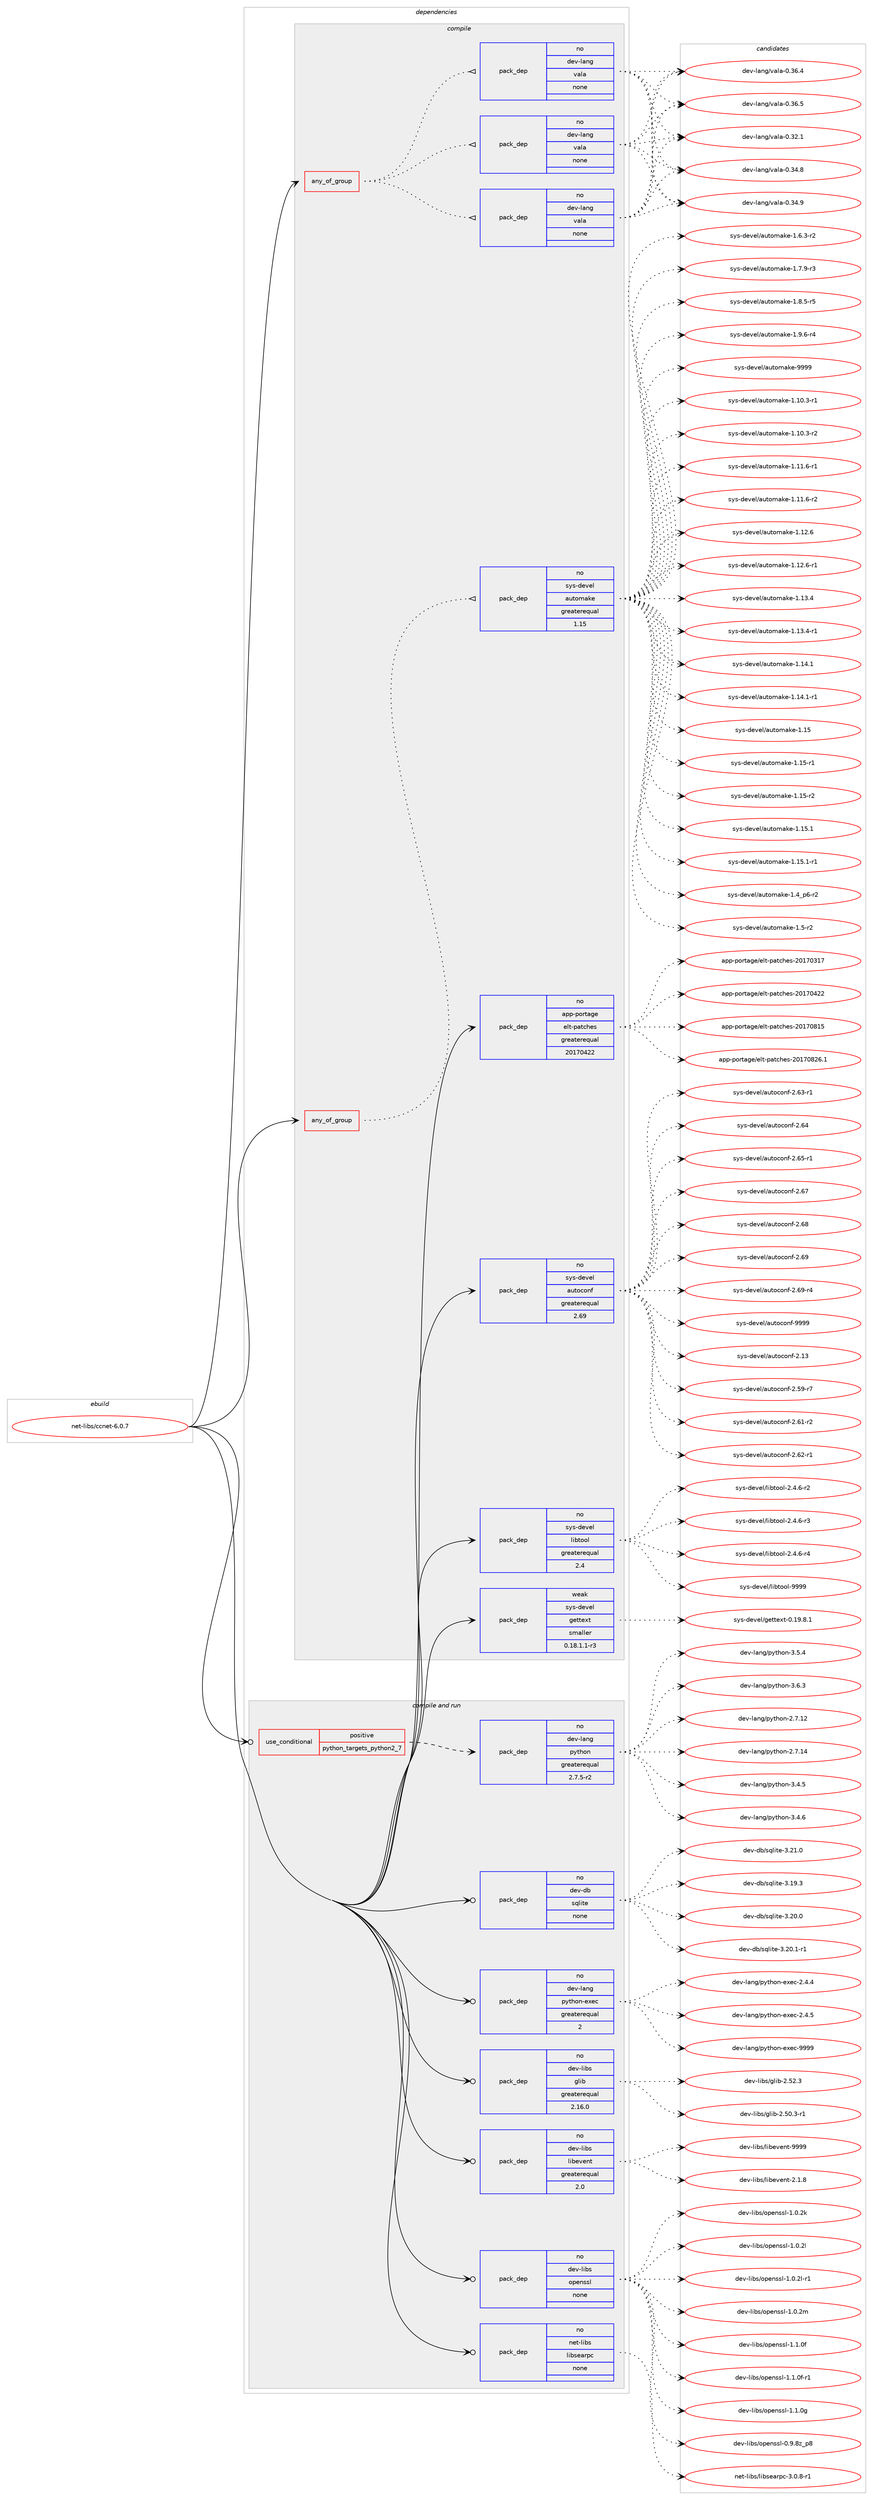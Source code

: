 digraph prolog {

# *************
# Graph options
# *************

newrank=true;
concentrate=true;
compound=true;
graph [rankdir=LR,fontname=Helvetica,fontsize=10,ranksep=1.5];#, ranksep=2.5, nodesep=0.2];
edge  [arrowhead=vee];
node  [fontname=Helvetica,fontsize=10];

# **********
# The ebuild
# **********

subgraph cluster_leftcol {
color=gray;
rank=same;
label=<<i>ebuild</i>>;
id [label="net-libs/ccnet-6.0.7", color=red, width=4, href="../net-libs/ccnet-6.0.7.svg"];
}

# ****************
# The dependencies
# ****************

subgraph cluster_midcol {
color=gray;
label=<<i>dependencies</i>>;
subgraph cluster_compile {
fillcolor="#eeeeee";
style=filled;
label=<<i>compile</i>>;
subgraph any6709 {
dependency415570 [label=<<TABLE BORDER="0" CELLBORDER="1" CELLSPACING="0" CELLPADDING="4"><TR><TD CELLPADDING="10">any_of_group</TD></TR></TABLE>>, shape=none, color=red];subgraph pack305809 {
dependency415571 [label=<<TABLE BORDER="0" CELLBORDER="1" CELLSPACING="0" CELLPADDING="4" WIDTH="220"><TR><TD ROWSPAN="6" CELLPADDING="30">pack_dep</TD></TR><TR><TD WIDTH="110">no</TD></TR><TR><TD>dev-lang</TD></TR><TR><TD>vala</TD></TR><TR><TD>none</TD></TR><TR><TD></TD></TR></TABLE>>, shape=none, color=blue];
}
dependency415570:e -> dependency415571:w [weight=20,style="dotted",arrowhead="oinv"];
subgraph pack305810 {
dependency415572 [label=<<TABLE BORDER="0" CELLBORDER="1" CELLSPACING="0" CELLPADDING="4" WIDTH="220"><TR><TD ROWSPAN="6" CELLPADDING="30">pack_dep</TD></TR><TR><TD WIDTH="110">no</TD></TR><TR><TD>dev-lang</TD></TR><TR><TD>vala</TD></TR><TR><TD>none</TD></TR><TR><TD></TD></TR></TABLE>>, shape=none, color=blue];
}
dependency415570:e -> dependency415572:w [weight=20,style="dotted",arrowhead="oinv"];
subgraph pack305811 {
dependency415573 [label=<<TABLE BORDER="0" CELLBORDER="1" CELLSPACING="0" CELLPADDING="4" WIDTH="220"><TR><TD ROWSPAN="6" CELLPADDING="30">pack_dep</TD></TR><TR><TD WIDTH="110">no</TD></TR><TR><TD>dev-lang</TD></TR><TR><TD>vala</TD></TR><TR><TD>none</TD></TR><TR><TD></TD></TR></TABLE>>, shape=none, color=blue];
}
dependency415570:e -> dependency415573:w [weight=20,style="dotted",arrowhead="oinv"];
}
id:e -> dependency415570:w [weight=20,style="solid",arrowhead="vee"];
subgraph any6710 {
dependency415574 [label=<<TABLE BORDER="0" CELLBORDER="1" CELLSPACING="0" CELLPADDING="4"><TR><TD CELLPADDING="10">any_of_group</TD></TR></TABLE>>, shape=none, color=red];subgraph pack305812 {
dependency415575 [label=<<TABLE BORDER="0" CELLBORDER="1" CELLSPACING="0" CELLPADDING="4" WIDTH="220"><TR><TD ROWSPAN="6" CELLPADDING="30">pack_dep</TD></TR><TR><TD WIDTH="110">no</TD></TR><TR><TD>sys-devel</TD></TR><TR><TD>automake</TD></TR><TR><TD>greaterequal</TD></TR><TR><TD>1.15</TD></TR></TABLE>>, shape=none, color=blue];
}
dependency415574:e -> dependency415575:w [weight=20,style="dotted",arrowhead="oinv"];
}
id:e -> dependency415574:w [weight=20,style="solid",arrowhead="vee"];
subgraph pack305813 {
dependency415576 [label=<<TABLE BORDER="0" CELLBORDER="1" CELLSPACING="0" CELLPADDING="4" WIDTH="220"><TR><TD ROWSPAN="6" CELLPADDING="30">pack_dep</TD></TR><TR><TD WIDTH="110">no</TD></TR><TR><TD>app-portage</TD></TR><TR><TD>elt-patches</TD></TR><TR><TD>greaterequal</TD></TR><TR><TD>20170422</TD></TR></TABLE>>, shape=none, color=blue];
}
id:e -> dependency415576:w [weight=20,style="solid",arrowhead="vee"];
subgraph pack305814 {
dependency415577 [label=<<TABLE BORDER="0" CELLBORDER="1" CELLSPACING="0" CELLPADDING="4" WIDTH="220"><TR><TD ROWSPAN="6" CELLPADDING="30">pack_dep</TD></TR><TR><TD WIDTH="110">no</TD></TR><TR><TD>sys-devel</TD></TR><TR><TD>autoconf</TD></TR><TR><TD>greaterequal</TD></TR><TR><TD>2.69</TD></TR></TABLE>>, shape=none, color=blue];
}
id:e -> dependency415577:w [weight=20,style="solid",arrowhead="vee"];
subgraph pack305815 {
dependency415578 [label=<<TABLE BORDER="0" CELLBORDER="1" CELLSPACING="0" CELLPADDING="4" WIDTH="220"><TR><TD ROWSPAN="6" CELLPADDING="30">pack_dep</TD></TR><TR><TD WIDTH="110">no</TD></TR><TR><TD>sys-devel</TD></TR><TR><TD>libtool</TD></TR><TR><TD>greaterequal</TD></TR><TR><TD>2.4</TD></TR></TABLE>>, shape=none, color=blue];
}
id:e -> dependency415578:w [weight=20,style="solid",arrowhead="vee"];
subgraph pack305816 {
dependency415579 [label=<<TABLE BORDER="0" CELLBORDER="1" CELLSPACING="0" CELLPADDING="4" WIDTH="220"><TR><TD ROWSPAN="6" CELLPADDING="30">pack_dep</TD></TR><TR><TD WIDTH="110">weak</TD></TR><TR><TD>sys-devel</TD></TR><TR><TD>gettext</TD></TR><TR><TD>smaller</TD></TR><TR><TD>0.18.1.1-r3</TD></TR></TABLE>>, shape=none, color=blue];
}
id:e -> dependency415579:w [weight=20,style="solid",arrowhead="vee"];
}
subgraph cluster_compileandrun {
fillcolor="#eeeeee";
style=filled;
label=<<i>compile and run</i>>;
subgraph cond102860 {
dependency415580 [label=<<TABLE BORDER="0" CELLBORDER="1" CELLSPACING="0" CELLPADDING="4"><TR><TD ROWSPAN="3" CELLPADDING="10">use_conditional</TD></TR><TR><TD>positive</TD></TR><TR><TD>python_targets_python2_7</TD></TR></TABLE>>, shape=none, color=red];
subgraph pack305817 {
dependency415581 [label=<<TABLE BORDER="0" CELLBORDER="1" CELLSPACING="0" CELLPADDING="4" WIDTH="220"><TR><TD ROWSPAN="6" CELLPADDING="30">pack_dep</TD></TR><TR><TD WIDTH="110">no</TD></TR><TR><TD>dev-lang</TD></TR><TR><TD>python</TD></TR><TR><TD>greaterequal</TD></TR><TR><TD>2.7.5-r2</TD></TR></TABLE>>, shape=none, color=blue];
}
dependency415580:e -> dependency415581:w [weight=20,style="dashed",arrowhead="vee"];
}
id:e -> dependency415580:w [weight=20,style="solid",arrowhead="odotvee"];
subgraph pack305818 {
dependency415582 [label=<<TABLE BORDER="0" CELLBORDER="1" CELLSPACING="0" CELLPADDING="4" WIDTH="220"><TR><TD ROWSPAN="6" CELLPADDING="30">pack_dep</TD></TR><TR><TD WIDTH="110">no</TD></TR><TR><TD>dev-db</TD></TR><TR><TD>sqlite</TD></TR><TR><TD>none</TD></TR><TR><TD></TD></TR></TABLE>>, shape=none, color=blue];
}
id:e -> dependency415582:w [weight=20,style="solid",arrowhead="odotvee"];
subgraph pack305819 {
dependency415583 [label=<<TABLE BORDER="0" CELLBORDER="1" CELLSPACING="0" CELLPADDING="4" WIDTH="220"><TR><TD ROWSPAN="6" CELLPADDING="30">pack_dep</TD></TR><TR><TD WIDTH="110">no</TD></TR><TR><TD>dev-lang</TD></TR><TR><TD>python-exec</TD></TR><TR><TD>greaterequal</TD></TR><TR><TD>2</TD></TR></TABLE>>, shape=none, color=blue];
}
id:e -> dependency415583:w [weight=20,style="solid",arrowhead="odotvee"];
subgraph pack305820 {
dependency415584 [label=<<TABLE BORDER="0" CELLBORDER="1" CELLSPACING="0" CELLPADDING="4" WIDTH="220"><TR><TD ROWSPAN="6" CELLPADDING="30">pack_dep</TD></TR><TR><TD WIDTH="110">no</TD></TR><TR><TD>dev-libs</TD></TR><TR><TD>glib</TD></TR><TR><TD>greaterequal</TD></TR><TR><TD>2.16.0</TD></TR></TABLE>>, shape=none, color=blue];
}
id:e -> dependency415584:w [weight=20,style="solid",arrowhead="odotvee"];
subgraph pack305821 {
dependency415585 [label=<<TABLE BORDER="0" CELLBORDER="1" CELLSPACING="0" CELLPADDING="4" WIDTH="220"><TR><TD ROWSPAN="6" CELLPADDING="30">pack_dep</TD></TR><TR><TD WIDTH="110">no</TD></TR><TR><TD>dev-libs</TD></TR><TR><TD>libevent</TD></TR><TR><TD>greaterequal</TD></TR><TR><TD>2.0</TD></TR></TABLE>>, shape=none, color=blue];
}
id:e -> dependency415585:w [weight=20,style="solid",arrowhead="odotvee"];
subgraph pack305822 {
dependency415586 [label=<<TABLE BORDER="0" CELLBORDER="1" CELLSPACING="0" CELLPADDING="4" WIDTH="220"><TR><TD ROWSPAN="6" CELLPADDING="30">pack_dep</TD></TR><TR><TD WIDTH="110">no</TD></TR><TR><TD>dev-libs</TD></TR><TR><TD>openssl</TD></TR><TR><TD>none</TD></TR><TR><TD></TD></TR></TABLE>>, shape=none, color=blue];
}
id:e -> dependency415586:w [weight=20,style="solid",arrowhead="odotvee"];
subgraph pack305823 {
dependency415587 [label=<<TABLE BORDER="0" CELLBORDER="1" CELLSPACING="0" CELLPADDING="4" WIDTH="220"><TR><TD ROWSPAN="6" CELLPADDING="30">pack_dep</TD></TR><TR><TD WIDTH="110">no</TD></TR><TR><TD>net-libs</TD></TR><TR><TD>libsearpc</TD></TR><TR><TD>none</TD></TR><TR><TD></TD></TR></TABLE>>, shape=none, color=blue];
}
id:e -> dependency415587:w [weight=20,style="solid",arrowhead="odotvee"];
}
subgraph cluster_run {
fillcolor="#eeeeee";
style=filled;
label=<<i>run</i>>;
}
}

# **************
# The candidates
# **************

subgraph cluster_choices {
rank=same;
color=gray;
label=<<i>candidates</i>>;

subgraph choice305809 {
color=black;
nodesep=1;
choice100101118451089711010347118971089745484651504649 [label="dev-lang/vala-0.32.1", color=red, width=4,href="../dev-lang/vala-0.32.1.svg"];
choice100101118451089711010347118971089745484651524656 [label="dev-lang/vala-0.34.8", color=red, width=4,href="../dev-lang/vala-0.34.8.svg"];
choice100101118451089711010347118971089745484651524657 [label="dev-lang/vala-0.34.9", color=red, width=4,href="../dev-lang/vala-0.34.9.svg"];
choice100101118451089711010347118971089745484651544652 [label="dev-lang/vala-0.36.4", color=red, width=4,href="../dev-lang/vala-0.36.4.svg"];
choice100101118451089711010347118971089745484651544653 [label="dev-lang/vala-0.36.5", color=red, width=4,href="../dev-lang/vala-0.36.5.svg"];
dependency415571:e -> choice100101118451089711010347118971089745484651504649:w [style=dotted,weight="100"];
dependency415571:e -> choice100101118451089711010347118971089745484651524656:w [style=dotted,weight="100"];
dependency415571:e -> choice100101118451089711010347118971089745484651524657:w [style=dotted,weight="100"];
dependency415571:e -> choice100101118451089711010347118971089745484651544652:w [style=dotted,weight="100"];
dependency415571:e -> choice100101118451089711010347118971089745484651544653:w [style=dotted,weight="100"];
}
subgraph choice305810 {
color=black;
nodesep=1;
choice100101118451089711010347118971089745484651504649 [label="dev-lang/vala-0.32.1", color=red, width=4,href="../dev-lang/vala-0.32.1.svg"];
choice100101118451089711010347118971089745484651524656 [label="dev-lang/vala-0.34.8", color=red, width=4,href="../dev-lang/vala-0.34.8.svg"];
choice100101118451089711010347118971089745484651524657 [label="dev-lang/vala-0.34.9", color=red, width=4,href="../dev-lang/vala-0.34.9.svg"];
choice100101118451089711010347118971089745484651544652 [label="dev-lang/vala-0.36.4", color=red, width=4,href="../dev-lang/vala-0.36.4.svg"];
choice100101118451089711010347118971089745484651544653 [label="dev-lang/vala-0.36.5", color=red, width=4,href="../dev-lang/vala-0.36.5.svg"];
dependency415572:e -> choice100101118451089711010347118971089745484651504649:w [style=dotted,weight="100"];
dependency415572:e -> choice100101118451089711010347118971089745484651524656:w [style=dotted,weight="100"];
dependency415572:e -> choice100101118451089711010347118971089745484651524657:w [style=dotted,weight="100"];
dependency415572:e -> choice100101118451089711010347118971089745484651544652:w [style=dotted,weight="100"];
dependency415572:e -> choice100101118451089711010347118971089745484651544653:w [style=dotted,weight="100"];
}
subgraph choice305811 {
color=black;
nodesep=1;
choice100101118451089711010347118971089745484651504649 [label="dev-lang/vala-0.32.1", color=red, width=4,href="../dev-lang/vala-0.32.1.svg"];
choice100101118451089711010347118971089745484651524656 [label="dev-lang/vala-0.34.8", color=red, width=4,href="../dev-lang/vala-0.34.8.svg"];
choice100101118451089711010347118971089745484651524657 [label="dev-lang/vala-0.34.9", color=red, width=4,href="../dev-lang/vala-0.34.9.svg"];
choice100101118451089711010347118971089745484651544652 [label="dev-lang/vala-0.36.4", color=red, width=4,href="../dev-lang/vala-0.36.4.svg"];
choice100101118451089711010347118971089745484651544653 [label="dev-lang/vala-0.36.5", color=red, width=4,href="../dev-lang/vala-0.36.5.svg"];
dependency415573:e -> choice100101118451089711010347118971089745484651504649:w [style=dotted,weight="100"];
dependency415573:e -> choice100101118451089711010347118971089745484651524656:w [style=dotted,weight="100"];
dependency415573:e -> choice100101118451089711010347118971089745484651524657:w [style=dotted,weight="100"];
dependency415573:e -> choice100101118451089711010347118971089745484651544652:w [style=dotted,weight="100"];
dependency415573:e -> choice100101118451089711010347118971089745484651544653:w [style=dotted,weight="100"];
}
subgraph choice305812 {
color=black;
nodesep=1;
choice11512111545100101118101108479711711611110997107101454946494846514511449 [label="sys-devel/automake-1.10.3-r1", color=red, width=4,href="../sys-devel/automake-1.10.3-r1.svg"];
choice11512111545100101118101108479711711611110997107101454946494846514511450 [label="sys-devel/automake-1.10.3-r2", color=red, width=4,href="../sys-devel/automake-1.10.3-r2.svg"];
choice11512111545100101118101108479711711611110997107101454946494946544511449 [label="sys-devel/automake-1.11.6-r1", color=red, width=4,href="../sys-devel/automake-1.11.6-r1.svg"];
choice11512111545100101118101108479711711611110997107101454946494946544511450 [label="sys-devel/automake-1.11.6-r2", color=red, width=4,href="../sys-devel/automake-1.11.6-r2.svg"];
choice1151211154510010111810110847971171161111099710710145494649504654 [label="sys-devel/automake-1.12.6", color=red, width=4,href="../sys-devel/automake-1.12.6.svg"];
choice11512111545100101118101108479711711611110997107101454946495046544511449 [label="sys-devel/automake-1.12.6-r1", color=red, width=4,href="../sys-devel/automake-1.12.6-r1.svg"];
choice1151211154510010111810110847971171161111099710710145494649514652 [label="sys-devel/automake-1.13.4", color=red, width=4,href="../sys-devel/automake-1.13.4.svg"];
choice11512111545100101118101108479711711611110997107101454946495146524511449 [label="sys-devel/automake-1.13.4-r1", color=red, width=4,href="../sys-devel/automake-1.13.4-r1.svg"];
choice1151211154510010111810110847971171161111099710710145494649524649 [label="sys-devel/automake-1.14.1", color=red, width=4,href="../sys-devel/automake-1.14.1.svg"];
choice11512111545100101118101108479711711611110997107101454946495246494511449 [label="sys-devel/automake-1.14.1-r1", color=red, width=4,href="../sys-devel/automake-1.14.1-r1.svg"];
choice115121115451001011181011084797117116111109971071014549464953 [label="sys-devel/automake-1.15", color=red, width=4,href="../sys-devel/automake-1.15.svg"];
choice1151211154510010111810110847971171161111099710710145494649534511449 [label="sys-devel/automake-1.15-r1", color=red, width=4,href="../sys-devel/automake-1.15-r1.svg"];
choice1151211154510010111810110847971171161111099710710145494649534511450 [label="sys-devel/automake-1.15-r2", color=red, width=4,href="../sys-devel/automake-1.15-r2.svg"];
choice1151211154510010111810110847971171161111099710710145494649534649 [label="sys-devel/automake-1.15.1", color=red, width=4,href="../sys-devel/automake-1.15.1.svg"];
choice11512111545100101118101108479711711611110997107101454946495346494511449 [label="sys-devel/automake-1.15.1-r1", color=red, width=4,href="../sys-devel/automake-1.15.1-r1.svg"];
choice115121115451001011181011084797117116111109971071014549465295112544511450 [label="sys-devel/automake-1.4_p6-r2", color=red, width=4,href="../sys-devel/automake-1.4_p6-r2.svg"];
choice11512111545100101118101108479711711611110997107101454946534511450 [label="sys-devel/automake-1.5-r2", color=red, width=4,href="../sys-devel/automake-1.5-r2.svg"];
choice115121115451001011181011084797117116111109971071014549465446514511450 [label="sys-devel/automake-1.6.3-r2", color=red, width=4,href="../sys-devel/automake-1.6.3-r2.svg"];
choice115121115451001011181011084797117116111109971071014549465546574511451 [label="sys-devel/automake-1.7.9-r3", color=red, width=4,href="../sys-devel/automake-1.7.9-r3.svg"];
choice115121115451001011181011084797117116111109971071014549465646534511453 [label="sys-devel/automake-1.8.5-r5", color=red, width=4,href="../sys-devel/automake-1.8.5-r5.svg"];
choice115121115451001011181011084797117116111109971071014549465746544511452 [label="sys-devel/automake-1.9.6-r4", color=red, width=4,href="../sys-devel/automake-1.9.6-r4.svg"];
choice115121115451001011181011084797117116111109971071014557575757 [label="sys-devel/automake-9999", color=red, width=4,href="../sys-devel/automake-9999.svg"];
dependency415575:e -> choice11512111545100101118101108479711711611110997107101454946494846514511449:w [style=dotted,weight="100"];
dependency415575:e -> choice11512111545100101118101108479711711611110997107101454946494846514511450:w [style=dotted,weight="100"];
dependency415575:e -> choice11512111545100101118101108479711711611110997107101454946494946544511449:w [style=dotted,weight="100"];
dependency415575:e -> choice11512111545100101118101108479711711611110997107101454946494946544511450:w [style=dotted,weight="100"];
dependency415575:e -> choice1151211154510010111810110847971171161111099710710145494649504654:w [style=dotted,weight="100"];
dependency415575:e -> choice11512111545100101118101108479711711611110997107101454946495046544511449:w [style=dotted,weight="100"];
dependency415575:e -> choice1151211154510010111810110847971171161111099710710145494649514652:w [style=dotted,weight="100"];
dependency415575:e -> choice11512111545100101118101108479711711611110997107101454946495146524511449:w [style=dotted,weight="100"];
dependency415575:e -> choice1151211154510010111810110847971171161111099710710145494649524649:w [style=dotted,weight="100"];
dependency415575:e -> choice11512111545100101118101108479711711611110997107101454946495246494511449:w [style=dotted,weight="100"];
dependency415575:e -> choice115121115451001011181011084797117116111109971071014549464953:w [style=dotted,weight="100"];
dependency415575:e -> choice1151211154510010111810110847971171161111099710710145494649534511449:w [style=dotted,weight="100"];
dependency415575:e -> choice1151211154510010111810110847971171161111099710710145494649534511450:w [style=dotted,weight="100"];
dependency415575:e -> choice1151211154510010111810110847971171161111099710710145494649534649:w [style=dotted,weight="100"];
dependency415575:e -> choice11512111545100101118101108479711711611110997107101454946495346494511449:w [style=dotted,weight="100"];
dependency415575:e -> choice115121115451001011181011084797117116111109971071014549465295112544511450:w [style=dotted,weight="100"];
dependency415575:e -> choice11512111545100101118101108479711711611110997107101454946534511450:w [style=dotted,weight="100"];
dependency415575:e -> choice115121115451001011181011084797117116111109971071014549465446514511450:w [style=dotted,weight="100"];
dependency415575:e -> choice115121115451001011181011084797117116111109971071014549465546574511451:w [style=dotted,weight="100"];
dependency415575:e -> choice115121115451001011181011084797117116111109971071014549465646534511453:w [style=dotted,weight="100"];
dependency415575:e -> choice115121115451001011181011084797117116111109971071014549465746544511452:w [style=dotted,weight="100"];
dependency415575:e -> choice115121115451001011181011084797117116111109971071014557575757:w [style=dotted,weight="100"];
}
subgraph choice305813 {
color=black;
nodesep=1;
choice97112112451121111141169710310147101108116451129711699104101115455048495548514955 [label="app-portage/elt-patches-20170317", color=red, width=4,href="../app-portage/elt-patches-20170317.svg"];
choice97112112451121111141169710310147101108116451129711699104101115455048495548525050 [label="app-portage/elt-patches-20170422", color=red, width=4,href="../app-portage/elt-patches-20170422.svg"];
choice97112112451121111141169710310147101108116451129711699104101115455048495548564953 [label="app-portage/elt-patches-20170815", color=red, width=4,href="../app-portage/elt-patches-20170815.svg"];
choice971121124511211111411697103101471011081164511297116991041011154550484955485650544649 [label="app-portage/elt-patches-20170826.1", color=red, width=4,href="../app-portage/elt-patches-20170826.1.svg"];
dependency415576:e -> choice97112112451121111141169710310147101108116451129711699104101115455048495548514955:w [style=dotted,weight="100"];
dependency415576:e -> choice97112112451121111141169710310147101108116451129711699104101115455048495548525050:w [style=dotted,weight="100"];
dependency415576:e -> choice97112112451121111141169710310147101108116451129711699104101115455048495548564953:w [style=dotted,weight="100"];
dependency415576:e -> choice971121124511211111411697103101471011081164511297116991041011154550484955485650544649:w [style=dotted,weight="100"];
}
subgraph choice305814 {
color=black;
nodesep=1;
choice115121115451001011181011084797117116111991111101024550464951 [label="sys-devel/autoconf-2.13", color=red, width=4,href="../sys-devel/autoconf-2.13.svg"];
choice1151211154510010111810110847971171161119911111010245504653574511455 [label="sys-devel/autoconf-2.59-r7", color=red, width=4,href="../sys-devel/autoconf-2.59-r7.svg"];
choice1151211154510010111810110847971171161119911111010245504654494511450 [label="sys-devel/autoconf-2.61-r2", color=red, width=4,href="../sys-devel/autoconf-2.61-r2.svg"];
choice1151211154510010111810110847971171161119911111010245504654504511449 [label="sys-devel/autoconf-2.62-r1", color=red, width=4,href="../sys-devel/autoconf-2.62-r1.svg"];
choice1151211154510010111810110847971171161119911111010245504654514511449 [label="sys-devel/autoconf-2.63-r1", color=red, width=4,href="../sys-devel/autoconf-2.63-r1.svg"];
choice115121115451001011181011084797117116111991111101024550465452 [label="sys-devel/autoconf-2.64", color=red, width=4,href="../sys-devel/autoconf-2.64.svg"];
choice1151211154510010111810110847971171161119911111010245504654534511449 [label="sys-devel/autoconf-2.65-r1", color=red, width=4,href="../sys-devel/autoconf-2.65-r1.svg"];
choice115121115451001011181011084797117116111991111101024550465455 [label="sys-devel/autoconf-2.67", color=red, width=4,href="../sys-devel/autoconf-2.67.svg"];
choice115121115451001011181011084797117116111991111101024550465456 [label="sys-devel/autoconf-2.68", color=red, width=4,href="../sys-devel/autoconf-2.68.svg"];
choice115121115451001011181011084797117116111991111101024550465457 [label="sys-devel/autoconf-2.69", color=red, width=4,href="../sys-devel/autoconf-2.69.svg"];
choice1151211154510010111810110847971171161119911111010245504654574511452 [label="sys-devel/autoconf-2.69-r4", color=red, width=4,href="../sys-devel/autoconf-2.69-r4.svg"];
choice115121115451001011181011084797117116111991111101024557575757 [label="sys-devel/autoconf-9999", color=red, width=4,href="../sys-devel/autoconf-9999.svg"];
dependency415577:e -> choice115121115451001011181011084797117116111991111101024550464951:w [style=dotted,weight="100"];
dependency415577:e -> choice1151211154510010111810110847971171161119911111010245504653574511455:w [style=dotted,weight="100"];
dependency415577:e -> choice1151211154510010111810110847971171161119911111010245504654494511450:w [style=dotted,weight="100"];
dependency415577:e -> choice1151211154510010111810110847971171161119911111010245504654504511449:w [style=dotted,weight="100"];
dependency415577:e -> choice1151211154510010111810110847971171161119911111010245504654514511449:w [style=dotted,weight="100"];
dependency415577:e -> choice115121115451001011181011084797117116111991111101024550465452:w [style=dotted,weight="100"];
dependency415577:e -> choice1151211154510010111810110847971171161119911111010245504654534511449:w [style=dotted,weight="100"];
dependency415577:e -> choice115121115451001011181011084797117116111991111101024550465455:w [style=dotted,weight="100"];
dependency415577:e -> choice115121115451001011181011084797117116111991111101024550465456:w [style=dotted,weight="100"];
dependency415577:e -> choice115121115451001011181011084797117116111991111101024550465457:w [style=dotted,weight="100"];
dependency415577:e -> choice1151211154510010111810110847971171161119911111010245504654574511452:w [style=dotted,weight="100"];
dependency415577:e -> choice115121115451001011181011084797117116111991111101024557575757:w [style=dotted,weight="100"];
}
subgraph choice305815 {
color=black;
nodesep=1;
choice1151211154510010111810110847108105981161111111084550465246544511450 [label="sys-devel/libtool-2.4.6-r2", color=red, width=4,href="../sys-devel/libtool-2.4.6-r2.svg"];
choice1151211154510010111810110847108105981161111111084550465246544511451 [label="sys-devel/libtool-2.4.6-r3", color=red, width=4,href="../sys-devel/libtool-2.4.6-r3.svg"];
choice1151211154510010111810110847108105981161111111084550465246544511452 [label="sys-devel/libtool-2.4.6-r4", color=red, width=4,href="../sys-devel/libtool-2.4.6-r4.svg"];
choice1151211154510010111810110847108105981161111111084557575757 [label="sys-devel/libtool-9999", color=red, width=4,href="../sys-devel/libtool-9999.svg"];
dependency415578:e -> choice1151211154510010111810110847108105981161111111084550465246544511450:w [style=dotted,weight="100"];
dependency415578:e -> choice1151211154510010111810110847108105981161111111084550465246544511451:w [style=dotted,weight="100"];
dependency415578:e -> choice1151211154510010111810110847108105981161111111084550465246544511452:w [style=dotted,weight="100"];
dependency415578:e -> choice1151211154510010111810110847108105981161111111084557575757:w [style=dotted,weight="100"];
}
subgraph choice305816 {
color=black;
nodesep=1;
choice1151211154510010111810110847103101116116101120116454846495746564649 [label="sys-devel/gettext-0.19.8.1", color=red, width=4,href="../sys-devel/gettext-0.19.8.1.svg"];
dependency415579:e -> choice1151211154510010111810110847103101116116101120116454846495746564649:w [style=dotted,weight="100"];
}
subgraph choice305817 {
color=black;
nodesep=1;
choice10010111845108971101034711212111610411111045504655464950 [label="dev-lang/python-2.7.12", color=red, width=4,href="../dev-lang/python-2.7.12.svg"];
choice10010111845108971101034711212111610411111045504655464952 [label="dev-lang/python-2.7.14", color=red, width=4,href="../dev-lang/python-2.7.14.svg"];
choice100101118451089711010347112121116104111110455146524653 [label="dev-lang/python-3.4.5", color=red, width=4,href="../dev-lang/python-3.4.5.svg"];
choice100101118451089711010347112121116104111110455146524654 [label="dev-lang/python-3.4.6", color=red, width=4,href="../dev-lang/python-3.4.6.svg"];
choice100101118451089711010347112121116104111110455146534652 [label="dev-lang/python-3.5.4", color=red, width=4,href="../dev-lang/python-3.5.4.svg"];
choice100101118451089711010347112121116104111110455146544651 [label="dev-lang/python-3.6.3", color=red, width=4,href="../dev-lang/python-3.6.3.svg"];
dependency415581:e -> choice10010111845108971101034711212111610411111045504655464950:w [style=dotted,weight="100"];
dependency415581:e -> choice10010111845108971101034711212111610411111045504655464952:w [style=dotted,weight="100"];
dependency415581:e -> choice100101118451089711010347112121116104111110455146524653:w [style=dotted,weight="100"];
dependency415581:e -> choice100101118451089711010347112121116104111110455146524654:w [style=dotted,weight="100"];
dependency415581:e -> choice100101118451089711010347112121116104111110455146534652:w [style=dotted,weight="100"];
dependency415581:e -> choice100101118451089711010347112121116104111110455146544651:w [style=dotted,weight="100"];
}
subgraph choice305818 {
color=black;
nodesep=1;
choice10010111845100984711511310810511610145514649574651 [label="dev-db/sqlite-3.19.3", color=red, width=4,href="../dev-db/sqlite-3.19.3.svg"];
choice10010111845100984711511310810511610145514650484648 [label="dev-db/sqlite-3.20.0", color=red, width=4,href="../dev-db/sqlite-3.20.0.svg"];
choice100101118451009847115113108105116101455146504846494511449 [label="dev-db/sqlite-3.20.1-r1", color=red, width=4,href="../dev-db/sqlite-3.20.1-r1.svg"];
choice10010111845100984711511310810511610145514650494648 [label="dev-db/sqlite-3.21.0", color=red, width=4,href="../dev-db/sqlite-3.21.0.svg"];
dependency415582:e -> choice10010111845100984711511310810511610145514649574651:w [style=dotted,weight="100"];
dependency415582:e -> choice10010111845100984711511310810511610145514650484648:w [style=dotted,weight="100"];
dependency415582:e -> choice100101118451009847115113108105116101455146504846494511449:w [style=dotted,weight="100"];
dependency415582:e -> choice10010111845100984711511310810511610145514650494648:w [style=dotted,weight="100"];
}
subgraph choice305819 {
color=black;
nodesep=1;
choice1001011184510897110103471121211161041111104510112010199455046524652 [label="dev-lang/python-exec-2.4.4", color=red, width=4,href="../dev-lang/python-exec-2.4.4.svg"];
choice1001011184510897110103471121211161041111104510112010199455046524653 [label="dev-lang/python-exec-2.4.5", color=red, width=4,href="../dev-lang/python-exec-2.4.5.svg"];
choice10010111845108971101034711212111610411111045101120101994557575757 [label="dev-lang/python-exec-9999", color=red, width=4,href="../dev-lang/python-exec-9999.svg"];
dependency415583:e -> choice1001011184510897110103471121211161041111104510112010199455046524652:w [style=dotted,weight="100"];
dependency415583:e -> choice1001011184510897110103471121211161041111104510112010199455046524653:w [style=dotted,weight="100"];
dependency415583:e -> choice10010111845108971101034711212111610411111045101120101994557575757:w [style=dotted,weight="100"];
}
subgraph choice305820 {
color=black;
nodesep=1;
choice10010111845108105981154710310810598455046534846514511449 [label="dev-libs/glib-2.50.3-r1", color=red, width=4,href="../dev-libs/glib-2.50.3-r1.svg"];
choice1001011184510810598115471031081059845504653504651 [label="dev-libs/glib-2.52.3", color=red, width=4,href="../dev-libs/glib-2.52.3.svg"];
dependency415584:e -> choice10010111845108105981154710310810598455046534846514511449:w [style=dotted,weight="100"];
dependency415584:e -> choice1001011184510810598115471031081059845504653504651:w [style=dotted,weight="100"];
}
subgraph choice305821 {
color=black;
nodesep=1;
choice10010111845108105981154710810598101118101110116455046494656 [label="dev-libs/libevent-2.1.8", color=red, width=4,href="../dev-libs/libevent-2.1.8.svg"];
choice100101118451081059811547108105981011181011101164557575757 [label="dev-libs/libevent-9999", color=red, width=4,href="../dev-libs/libevent-9999.svg"];
dependency415585:e -> choice10010111845108105981154710810598101118101110116455046494656:w [style=dotted,weight="100"];
dependency415585:e -> choice100101118451081059811547108105981011181011101164557575757:w [style=dotted,weight="100"];
}
subgraph choice305822 {
color=black;
nodesep=1;
choice1001011184510810598115471111121011101151151084548465746561229511256 [label="dev-libs/openssl-0.9.8z_p8", color=red, width=4,href="../dev-libs/openssl-0.9.8z_p8.svg"];
choice100101118451081059811547111112101110115115108454946484650107 [label="dev-libs/openssl-1.0.2k", color=red, width=4,href="../dev-libs/openssl-1.0.2k.svg"];
choice100101118451081059811547111112101110115115108454946484650108 [label="dev-libs/openssl-1.0.2l", color=red, width=4,href="../dev-libs/openssl-1.0.2l.svg"];
choice1001011184510810598115471111121011101151151084549464846501084511449 [label="dev-libs/openssl-1.0.2l-r1", color=red, width=4,href="../dev-libs/openssl-1.0.2l-r1.svg"];
choice100101118451081059811547111112101110115115108454946484650109 [label="dev-libs/openssl-1.0.2m", color=red, width=4,href="../dev-libs/openssl-1.0.2m.svg"];
choice100101118451081059811547111112101110115115108454946494648102 [label="dev-libs/openssl-1.1.0f", color=red, width=4,href="../dev-libs/openssl-1.1.0f.svg"];
choice1001011184510810598115471111121011101151151084549464946481024511449 [label="dev-libs/openssl-1.1.0f-r1", color=red, width=4,href="../dev-libs/openssl-1.1.0f-r1.svg"];
choice100101118451081059811547111112101110115115108454946494648103 [label="dev-libs/openssl-1.1.0g", color=red, width=4,href="../dev-libs/openssl-1.1.0g.svg"];
dependency415586:e -> choice1001011184510810598115471111121011101151151084548465746561229511256:w [style=dotted,weight="100"];
dependency415586:e -> choice100101118451081059811547111112101110115115108454946484650107:w [style=dotted,weight="100"];
dependency415586:e -> choice100101118451081059811547111112101110115115108454946484650108:w [style=dotted,weight="100"];
dependency415586:e -> choice1001011184510810598115471111121011101151151084549464846501084511449:w [style=dotted,weight="100"];
dependency415586:e -> choice100101118451081059811547111112101110115115108454946484650109:w [style=dotted,weight="100"];
dependency415586:e -> choice100101118451081059811547111112101110115115108454946494648102:w [style=dotted,weight="100"];
dependency415586:e -> choice1001011184510810598115471111121011101151151084549464946481024511449:w [style=dotted,weight="100"];
dependency415586:e -> choice100101118451081059811547111112101110115115108454946494648103:w [style=dotted,weight="100"];
}
subgraph choice305823 {
color=black;
nodesep=1;
choice1101011164510810598115471081059811510197114112994551464846564511449 [label="net-libs/libsearpc-3.0.8-r1", color=red, width=4,href="../net-libs/libsearpc-3.0.8-r1.svg"];
dependency415587:e -> choice1101011164510810598115471081059811510197114112994551464846564511449:w [style=dotted,weight="100"];
}
}

}
